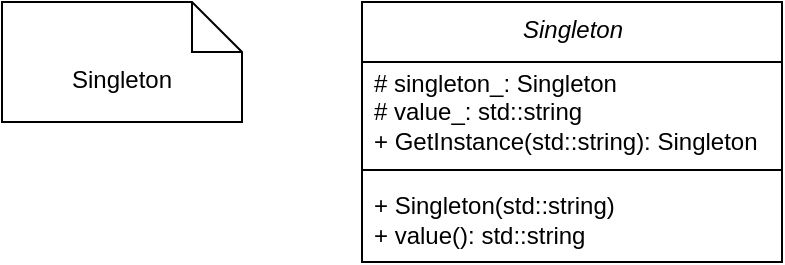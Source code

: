 <mxfile>
    <diagram id="LTOb6qVmJrmmCQ138uF8" name="Page-1">
        <mxGraphModel dx="1130" dy="773" grid="1" gridSize="10" guides="1" tooltips="1" connect="1" arrows="1" fold="1" page="1" pageScale="1" pageWidth="850" pageHeight="1100" math="0" shadow="0">
            <root>
                <mxCell id="0"/>
                <mxCell id="1" parent="0"/>
                <mxCell id="67" value="Singleton" style="shape=note2;boundedLbl=1;whiteSpace=wrap;html=1;size=25;verticalAlign=top;align=center;strokeWidth=1;" parent="1" vertex="1">
                    <mxGeometry x="180" y="80" width="120" height="60" as="geometry"/>
                </mxCell>
                <mxCell id="91" value="&lt;i&gt;Singleton&lt;/i&gt;" style="swimlane;fontStyle=0;align=center;verticalAlign=top;childLayout=stackLayout;horizontal=1;startSize=30;horizontalStack=0;resizeParent=1;resizeParentMax=0;resizeLast=0;collapsible=0;marginBottom=0;html=1;" vertex="1" parent="1">
                    <mxGeometry x="360" y="80" width="210" height="130" as="geometry"/>
                </mxCell>
                <mxCell id="92" value="# singleton_: Singleton&lt;br&gt;# value_: std::string&lt;br&gt;+ GetInstance(std::string): Singleton" style="text;html=1;strokeColor=none;fillColor=none;align=left;verticalAlign=middle;spacingLeft=4;spacingRight=4;overflow=hidden;rotatable=0;points=[[0,0.5],[1,0.5]];portConstraint=eastwest;" vertex="1" parent="91">
                    <mxGeometry y="30" width="210" height="50" as="geometry"/>
                </mxCell>
                <mxCell id="93" value="" style="line;strokeWidth=1;fillColor=none;align=left;verticalAlign=middle;spacingTop=-1;spacingLeft=3;spacingRight=3;rotatable=0;labelPosition=right;points=[];portConstraint=eastwest;" vertex="1" parent="91">
                    <mxGeometry y="80" width="210" height="8" as="geometry"/>
                </mxCell>
                <mxCell id="94" value="+ Singleton(std::string)&lt;br&gt;+ value(): std::string" style="text;html=1;strokeColor=none;fillColor=none;align=left;verticalAlign=middle;spacingLeft=4;spacingRight=4;overflow=hidden;rotatable=0;points=[[0,0.5],[1,0.5]];portConstraint=eastwest;" vertex="1" parent="91">
                    <mxGeometry y="88" width="210" height="42" as="geometry"/>
                </mxCell>
            </root>
        </mxGraphModel>
    </diagram>
</mxfile>